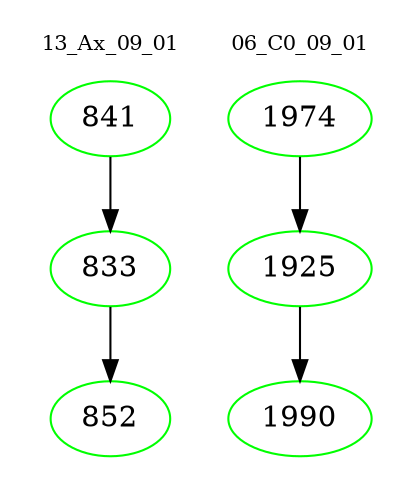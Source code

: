 digraph{
subgraph cluster_0 {
color = white
label = "13_Ax_09_01";
fontsize=10;
T0_841 [label="841", color="green"]
T0_841 -> T0_833 [color="black"]
T0_833 [label="833", color="green"]
T0_833 -> T0_852 [color="black"]
T0_852 [label="852", color="green"]
}
subgraph cluster_1 {
color = white
label = "06_C0_09_01";
fontsize=10;
T1_1974 [label="1974", color="green"]
T1_1974 -> T1_1925 [color="black"]
T1_1925 [label="1925", color="green"]
T1_1925 -> T1_1990 [color="black"]
T1_1990 [label="1990", color="green"]
}
}
